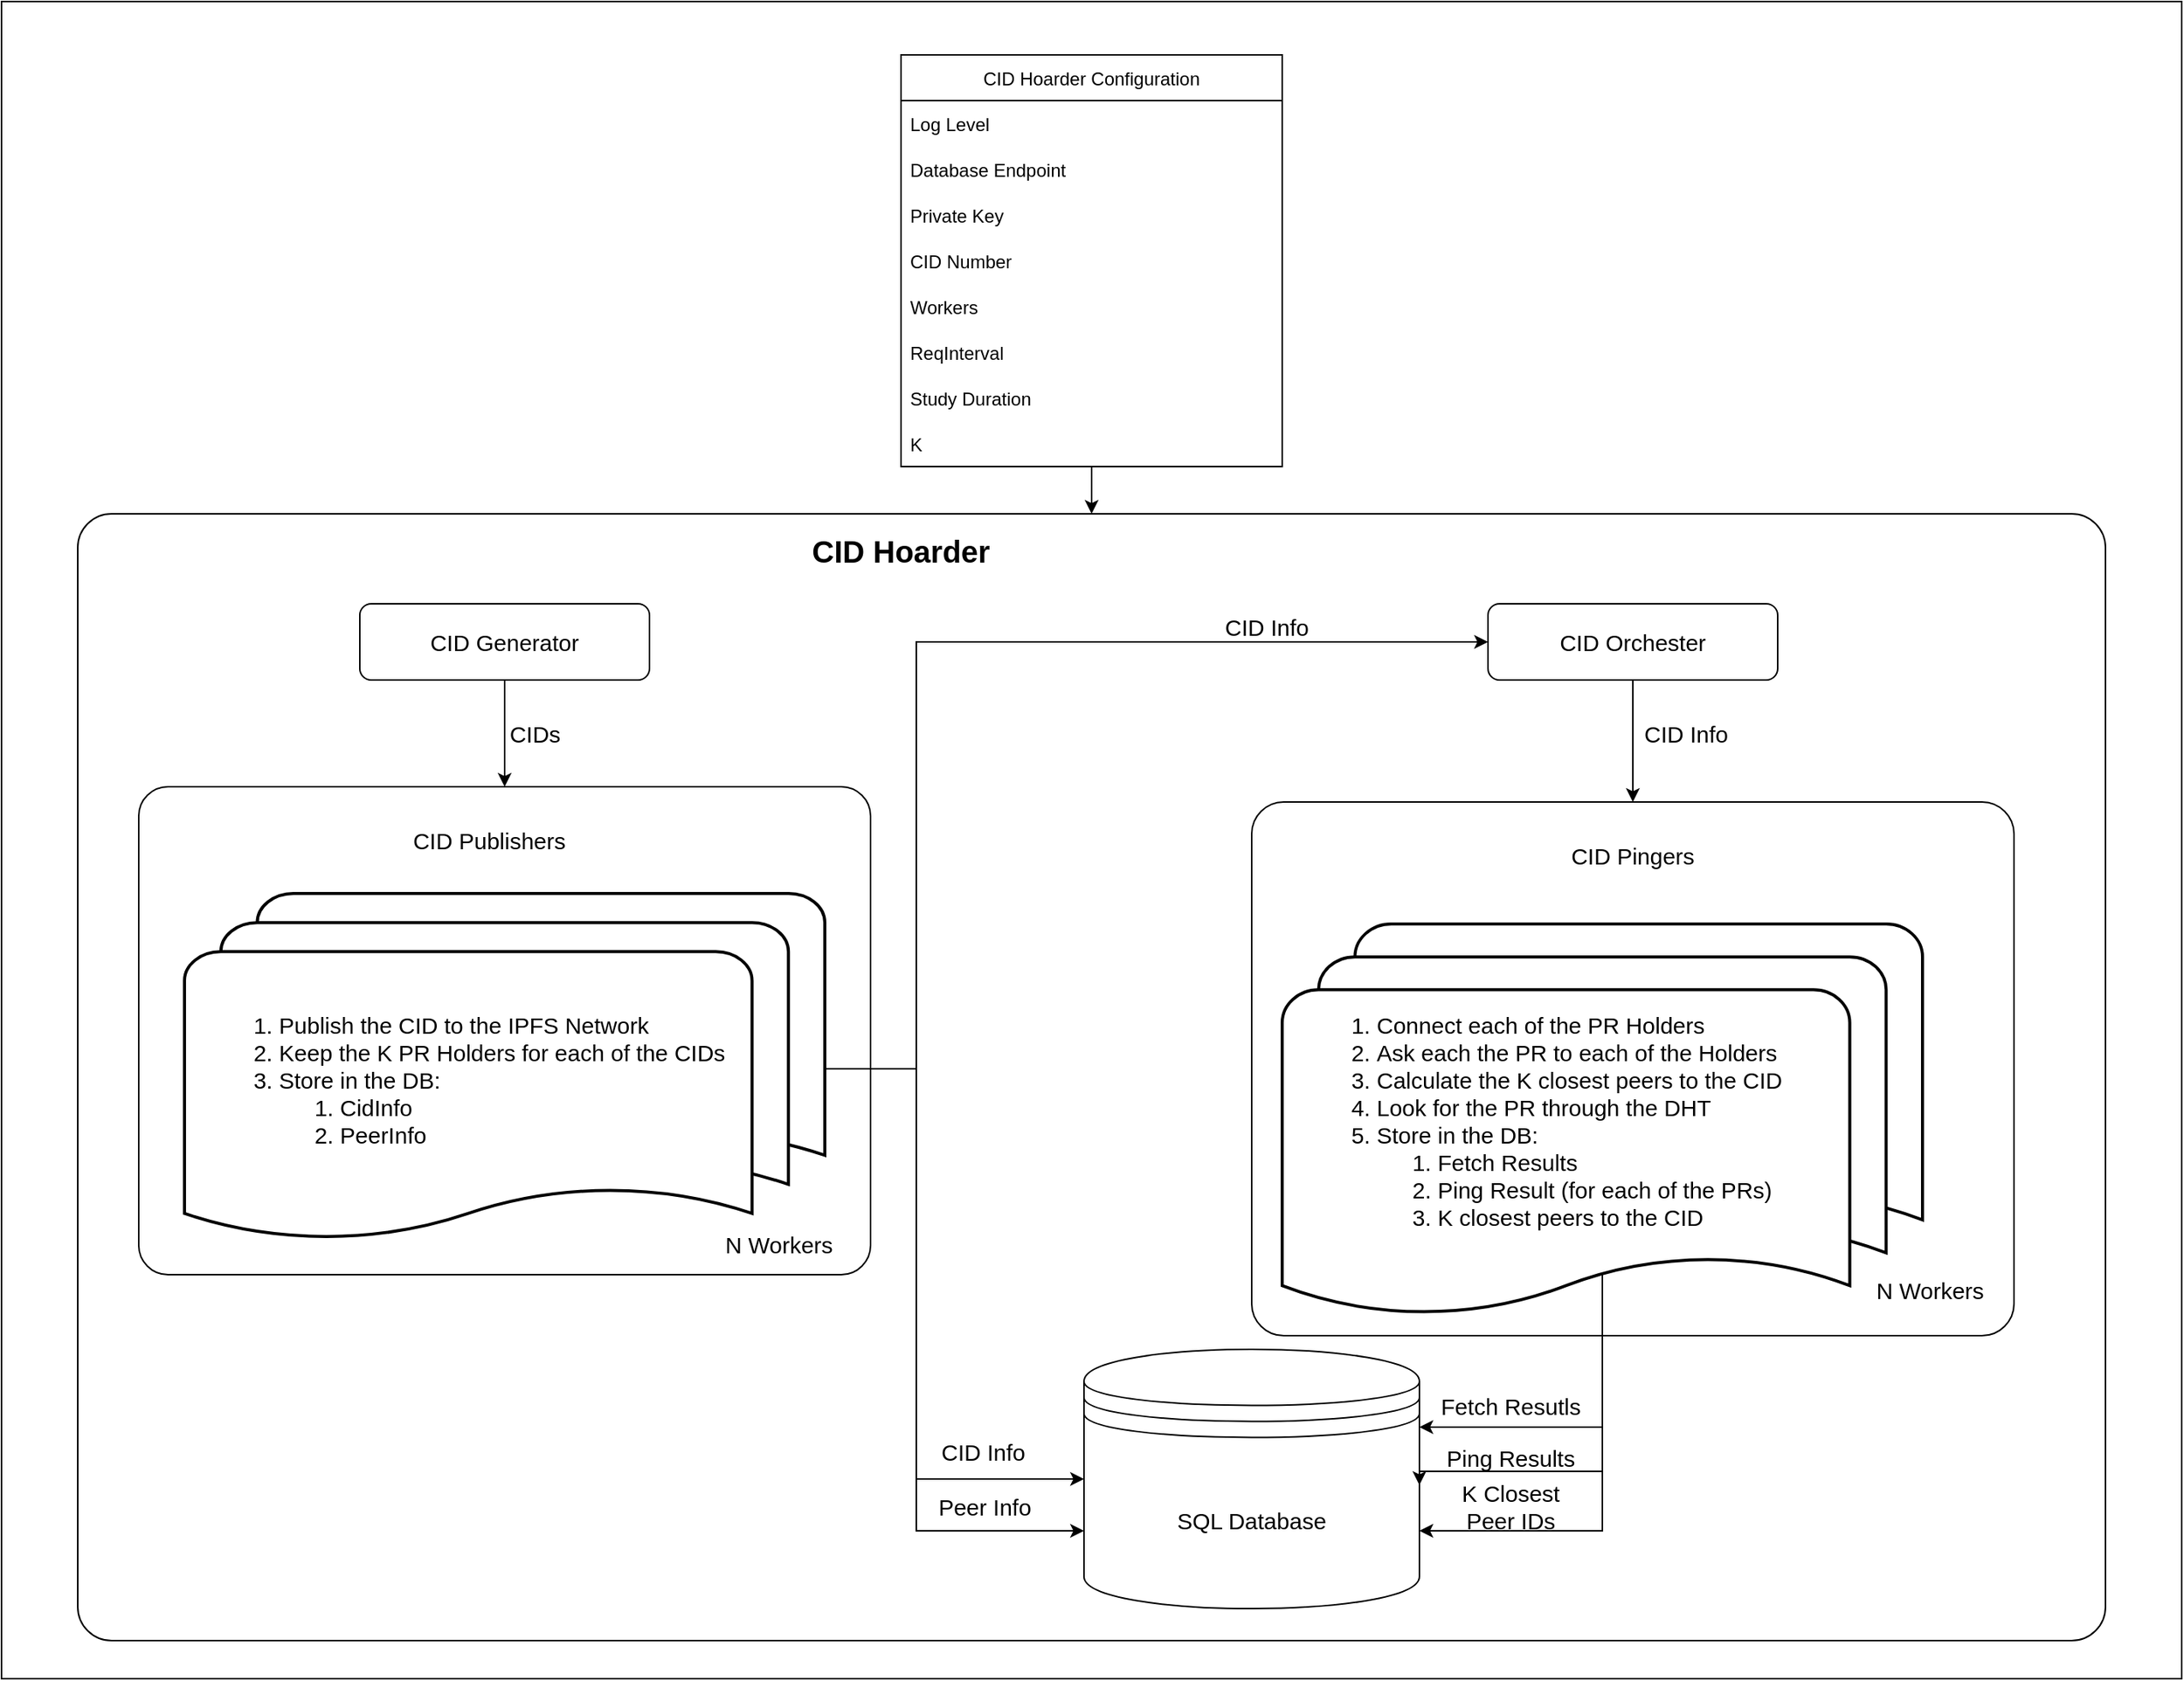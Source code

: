 <mxfile version="18.1.2" type="device"><diagram id="UzQH-I89OI5ZSE1fFax8" name="Page-1"><mxGraphModel dx="1970" dy="1268" grid="1" gridSize="10" guides="1" tooltips="1" connect="1" arrows="1" fold="1" page="1" pageScale="1" pageWidth="827" pageHeight="1169" math="0" shadow="0"><root><mxCell id="0"/><mxCell id="1" parent="0"/><mxCell id="PtPwdIVIaTpN9WteHil2-58" value="" style="rounded=0;whiteSpace=wrap;html=1;" vertex="1" parent="1"><mxGeometry x="120" y="30" width="1430" height="1100" as="geometry"/></mxCell><mxCell id="PtPwdIVIaTpN9WteHil2-7" value="" style="rounded=1;whiteSpace=wrap;html=1;arcSize=3;" vertex="1" parent="1"><mxGeometry x="170" y="366" width="1330" height="739" as="geometry"/></mxCell><mxCell id="PtPwdIVIaTpN9WteHil2-8" value="" style="edgeStyle=orthogonalEdgeStyle;rounded=0;orthogonalLoop=1;jettySize=auto;html=1;" edge="1" parent="1" source="PtPwdIVIaTpN9WteHil2-3" target="PtPwdIVIaTpN9WteHil2-7"><mxGeometry relative="1" as="geometry"/></mxCell><mxCell id="PtPwdIVIaTpN9WteHil2-3" value="CID Hoarder Configuration" style="swimlane;fontStyle=0;childLayout=stackLayout;horizontal=1;startSize=30;horizontalStack=0;resizeParent=1;resizeParentMax=0;resizeLast=0;collapsible=1;marginBottom=0;" vertex="1" parent="1"><mxGeometry x="710" y="65" width="250" height="270" as="geometry"/></mxCell><mxCell id="PtPwdIVIaTpN9WteHil2-4" value="Log Level" style="text;strokeColor=none;fillColor=none;align=left;verticalAlign=middle;spacingLeft=4;spacingRight=4;overflow=hidden;points=[[0,0.5],[1,0.5]];portConstraint=eastwest;rotatable=0;" vertex="1" parent="PtPwdIVIaTpN9WteHil2-3"><mxGeometry y="30" width="250" height="30" as="geometry"/></mxCell><mxCell id="PtPwdIVIaTpN9WteHil2-5" value="Database Endpoint" style="text;strokeColor=none;fillColor=none;align=left;verticalAlign=middle;spacingLeft=4;spacingRight=4;overflow=hidden;points=[[0,0.5],[1,0.5]];portConstraint=eastwest;rotatable=0;" vertex="1" parent="PtPwdIVIaTpN9WteHil2-3"><mxGeometry y="60" width="250" height="30" as="geometry"/></mxCell><mxCell id="PtPwdIVIaTpN9WteHil2-6" value="Private Key" style="text;strokeColor=none;fillColor=none;align=left;verticalAlign=middle;spacingLeft=4;spacingRight=4;overflow=hidden;points=[[0,0.5],[1,0.5]];portConstraint=eastwest;rotatable=0;" vertex="1" parent="PtPwdIVIaTpN9WteHil2-3"><mxGeometry y="90" width="250" height="30" as="geometry"/></mxCell><mxCell id="PtPwdIVIaTpN9WteHil2-9" value="CID Number" style="text;strokeColor=none;fillColor=none;align=left;verticalAlign=middle;spacingLeft=4;spacingRight=4;overflow=hidden;points=[[0,0.5],[1,0.5]];portConstraint=eastwest;rotatable=0;" vertex="1" parent="PtPwdIVIaTpN9WteHil2-3"><mxGeometry y="120" width="250" height="30" as="geometry"/></mxCell><mxCell id="PtPwdIVIaTpN9WteHil2-10" value="Workers" style="text;strokeColor=none;fillColor=none;align=left;verticalAlign=middle;spacingLeft=4;spacingRight=4;overflow=hidden;points=[[0,0.5],[1,0.5]];portConstraint=eastwest;rotatable=0;" vertex="1" parent="PtPwdIVIaTpN9WteHil2-3"><mxGeometry y="150" width="250" height="30" as="geometry"/></mxCell><mxCell id="PtPwdIVIaTpN9WteHil2-12" value="ReqInterval" style="text;strokeColor=none;fillColor=none;align=left;verticalAlign=middle;spacingLeft=4;spacingRight=4;overflow=hidden;points=[[0,0.5],[1,0.5]];portConstraint=eastwest;rotatable=0;" vertex="1" parent="PtPwdIVIaTpN9WteHil2-3"><mxGeometry y="180" width="250" height="30" as="geometry"/></mxCell><mxCell id="PtPwdIVIaTpN9WteHil2-13" value="Study Duration" style="text;strokeColor=none;fillColor=none;align=left;verticalAlign=middle;spacingLeft=4;spacingRight=4;overflow=hidden;points=[[0,0.5],[1,0.5]];portConstraint=eastwest;rotatable=0;" vertex="1" parent="PtPwdIVIaTpN9WteHil2-3"><mxGeometry y="210" width="250" height="30" as="geometry"/></mxCell><mxCell id="PtPwdIVIaTpN9WteHil2-11" value="K " style="text;strokeColor=none;fillColor=none;align=left;verticalAlign=middle;spacingLeft=4;spacingRight=4;overflow=hidden;points=[[0,0.5],[1,0.5]];portConstraint=eastwest;rotatable=0;" vertex="1" parent="PtPwdIVIaTpN9WteHil2-3"><mxGeometry y="240" width="250" height="30" as="geometry"/></mxCell><mxCell id="PtPwdIVIaTpN9WteHil2-16" value="&lt;b style=&quot;font-size: 20px;&quot;&gt;&lt;font style=&quot;font-size: 20px;&quot;&gt;CID Hoarder&lt;/font&gt;&lt;br&gt;&lt;/b&gt;" style="text;html=1;strokeColor=none;fillColor=none;align=center;verticalAlign=middle;whiteSpace=wrap;rounded=0;" vertex="1" parent="1"><mxGeometry x="610" y="375" width="200" height="30" as="geometry"/></mxCell><mxCell id="PtPwdIVIaTpN9WteHil2-18" style="edgeStyle=orthogonalEdgeStyle;rounded=0;orthogonalLoop=1;jettySize=auto;html=1;exitX=0.5;exitY=1;exitDx=0;exitDy=0;fontSize=15;" edge="1" parent="1"><mxGeometry relative="1" as="geometry"><mxPoint x="415" y="485" as="sourcePoint"/><mxPoint x="415" y="485" as="targetPoint"/></mxGeometry></mxCell><mxCell id="PtPwdIVIaTpN9WteHil2-21" value="" style="rounded=1;whiteSpace=wrap;html=1;arcSize=6;" vertex="1" parent="1"><mxGeometry x="210" y="545" width="480" height="320" as="geometry"/></mxCell><mxCell id="PtPwdIVIaTpN9WteHil2-22" value="CID Publishers" style="text;html=1;strokeColor=none;fillColor=none;align=center;verticalAlign=middle;whiteSpace=wrap;rounded=0;fontSize=15;" vertex="1" parent="1"><mxGeometry x="385" y="565" width="110" height="30" as="geometry"/></mxCell><mxCell id="PtPwdIVIaTpN9WteHil2-36" style="edgeStyle=orthogonalEdgeStyle;rounded=0;orthogonalLoop=1;jettySize=auto;html=1;exitX=1;exitY=0.5;exitDx=0;exitDy=0;exitPerimeter=0;entryX=0;entryY=0.5;entryDx=0;entryDy=0;fontSize=15;" edge="1" parent="1" source="PtPwdIVIaTpN9WteHil2-23" target="PtPwdIVIaTpN9WteHil2-29"><mxGeometry relative="1" as="geometry"><mxPoint x="660" y="605" as="sourcePoint"/><Array as="points"><mxPoint x="720" y="730"/><mxPoint x="720" y="999"/></Array></mxGeometry></mxCell><mxCell id="PtPwdIVIaTpN9WteHil2-37" style="edgeStyle=orthogonalEdgeStyle;rounded=0;orthogonalLoop=1;jettySize=auto;html=1;entryX=0;entryY=0.7;entryDx=0;entryDy=0;fontSize=15;exitX=1;exitY=0.5;exitDx=0;exitDy=0;exitPerimeter=0;" edge="1" parent="1" source="PtPwdIVIaTpN9WteHil2-23" target="PtPwdIVIaTpN9WteHil2-29"><mxGeometry relative="1" as="geometry"><mxPoint x="660" y="605" as="sourcePoint"/><Array as="points"><mxPoint x="720" y="730"/><mxPoint x="720" y="1033"/></Array></mxGeometry></mxCell><mxCell id="PtPwdIVIaTpN9WteHil2-45" style="edgeStyle=orthogonalEdgeStyle;rounded=0;orthogonalLoop=1;jettySize=auto;html=1;entryX=0;entryY=0.5;entryDx=0;entryDy=0;fontSize=15;" edge="1" parent="1" source="PtPwdIVIaTpN9WteHil2-23" target="PtPwdIVIaTpN9WteHil2-32"><mxGeometry relative="1" as="geometry"><Array as="points"><mxPoint x="720" y="730"/><mxPoint x="720" y="450"/></Array></mxGeometry></mxCell><mxCell id="PtPwdIVIaTpN9WteHil2-23" value="" style="strokeWidth=2;html=1;shape=mxgraph.flowchart.multi-document;whiteSpace=wrap;fontSize=15;" vertex="1" parent="1"><mxGeometry x="240" y="615" width="420" height="230" as="geometry"/></mxCell><mxCell id="PtPwdIVIaTpN9WteHil2-24" value="N Workers" style="text;html=1;strokeColor=none;fillColor=none;align=center;verticalAlign=middle;whiteSpace=wrap;rounded=0;fontSize=15;" vertex="1" parent="1"><mxGeometry x="580" y="825" width="100" height="40" as="geometry"/></mxCell><mxCell id="PtPwdIVIaTpN9WteHil2-26" style="edgeStyle=orthogonalEdgeStyle;rounded=0;orthogonalLoop=1;jettySize=auto;html=1;fontSize=15;" edge="1" parent="1" source="PtPwdIVIaTpN9WteHil2-25" target="PtPwdIVIaTpN9WteHil2-21"><mxGeometry relative="1" as="geometry"/></mxCell><mxCell id="PtPwdIVIaTpN9WteHil2-25" value="&lt;font style=&quot;font-size: 15px;&quot;&gt;CID Generator&lt;/font&gt;" style="rounded=1;whiteSpace=wrap;html=1;" vertex="1" parent="1"><mxGeometry x="355" y="425" width="190" height="50" as="geometry"/></mxCell><mxCell id="PtPwdIVIaTpN9WteHil2-27" value="CIDs" style="text;html=1;strokeColor=none;fillColor=none;align=center;verticalAlign=middle;whiteSpace=wrap;rounded=0;fontSize=15;" vertex="1" parent="1"><mxGeometry x="440" y="495" width="60" height="30" as="geometry"/></mxCell><mxCell id="PtPwdIVIaTpN9WteHil2-29" value="SQL Database" style="shape=datastore;whiteSpace=wrap;html=1;fontSize=15;" vertex="1" parent="1"><mxGeometry x="830" y="914" width="220" height="170" as="geometry"/></mxCell><mxCell id="PtPwdIVIaTpN9WteHil2-44" style="edgeStyle=orthogonalEdgeStyle;rounded=0;orthogonalLoop=1;jettySize=auto;html=1;fontSize=15;" edge="1" parent="1" source="PtPwdIVIaTpN9WteHil2-32" target="PtPwdIVIaTpN9WteHil2-40"><mxGeometry relative="1" as="geometry"/></mxCell><mxCell id="PtPwdIVIaTpN9WteHil2-32" value="&lt;font style=&quot;font-size: 15px;&quot;&gt;CID Orchester&lt;br&gt;&lt;/font&gt;" style="rounded=1;whiteSpace=wrap;html=1;" vertex="1" parent="1"><mxGeometry x="1095" y="425" width="190" height="50" as="geometry"/></mxCell><mxCell id="PtPwdIVIaTpN9WteHil2-38" value="CID Info" style="text;html=1;strokeColor=none;fillColor=none;align=center;verticalAlign=middle;whiteSpace=wrap;rounded=0;fontSize=15;" vertex="1" parent="1"><mxGeometry x="734" y="966" width="60" height="30" as="geometry"/></mxCell><mxCell id="PtPwdIVIaTpN9WteHil2-39" value="Peer Info" style="text;html=1;strokeColor=none;fillColor=none;align=center;verticalAlign=middle;whiteSpace=wrap;rounded=0;fontSize=15;" vertex="1" parent="1"><mxGeometry x="730" y="1002" width="70" height="30" as="geometry"/></mxCell><mxCell id="PtPwdIVIaTpN9WteHil2-40" value="" style="rounded=1;whiteSpace=wrap;html=1;arcSize=6;" vertex="1" parent="1"><mxGeometry x="940" y="555" width="500" height="350" as="geometry"/></mxCell><mxCell id="PtPwdIVIaTpN9WteHil2-50" style="edgeStyle=orthogonalEdgeStyle;rounded=0;orthogonalLoop=1;jettySize=auto;html=1;exitX=0.5;exitY=0.88;exitDx=0;exitDy=0;exitPerimeter=0;entryX=1;entryY=0.3;entryDx=0;entryDy=0;fontSize=15;" edge="1" parent="1" source="PtPwdIVIaTpN9WteHil2-41" target="PtPwdIVIaTpN9WteHil2-29"><mxGeometry relative="1" as="geometry"/></mxCell><mxCell id="PtPwdIVIaTpN9WteHil2-41" value="" style="strokeWidth=2;html=1;shape=mxgraph.flowchart.multi-document;whiteSpace=wrap;fontSize=15;" vertex="1" parent="1"><mxGeometry x="960" y="635" width="420" height="260" as="geometry"/></mxCell><mxCell id="PtPwdIVIaTpN9WteHil2-42" value="N Workers" style="text;html=1;strokeColor=none;fillColor=none;align=center;verticalAlign=middle;whiteSpace=wrap;rounded=0;fontSize=15;" vertex="1" parent="1"><mxGeometry x="1330" y="855" width="110" height="40" as="geometry"/></mxCell><mxCell id="PtPwdIVIaTpN9WteHil2-43" value="CID Pingers" style="text;html=1;strokeColor=none;fillColor=none;align=center;verticalAlign=middle;whiteSpace=wrap;rounded=0;fontSize=15;" vertex="1" parent="1"><mxGeometry x="1135" y="575" width="110" height="30" as="geometry"/></mxCell><mxCell id="PtPwdIVIaTpN9WteHil2-46" value="CID Info" style="text;html=1;strokeColor=none;fillColor=none;align=center;verticalAlign=middle;whiteSpace=wrap;rounded=0;fontSize=15;" vertex="1" parent="1"><mxGeometry x="920" y="425" width="60" height="30" as="geometry"/></mxCell><mxCell id="PtPwdIVIaTpN9WteHil2-47" value="CID Info" style="text;html=1;strokeColor=none;fillColor=none;align=center;verticalAlign=middle;whiteSpace=wrap;rounded=0;fontSize=15;" vertex="1" parent="1"><mxGeometry x="1195" y="495" width="60" height="30" as="geometry"/></mxCell><mxCell id="PtPwdIVIaTpN9WteHil2-31" value="&lt;ol&gt;&lt;li&gt;Publish the CID to the IPFS Network&lt;br&gt;&lt;/li&gt;&lt;li&gt;Keep the K PR Holders for each of the CIDs&lt;br&gt;&lt;/li&gt;&lt;li&gt;Store in the DB:&lt;/li&gt;&lt;ol&gt;&lt;li&gt;CidInfo&lt;/li&gt;&lt;li&gt;PeerInfo&lt;br&gt;&lt;/li&gt;&lt;/ol&gt;&lt;/ol&gt;&lt;div&gt;&lt;br&gt;&lt;/div&gt;" style="text;strokeColor=none;fillColor=none;html=1;whiteSpace=wrap;verticalAlign=middle;overflow=hidden;fontSize=15;" vertex="1" parent="1"><mxGeometry x="260" y="675" width="340" height="140" as="geometry"/></mxCell><mxCell id="PtPwdIVIaTpN9WteHil2-49" value="&lt;ol&gt;&lt;li&gt;Connect each of the PR Holders&lt;br&gt;&lt;/li&gt;&lt;li&gt;Ask each the PR to each of the Holders&lt;br&gt;&lt;/li&gt;&lt;li&gt;Calculate the K closest peers to the CID&lt;/li&gt;&lt;li&gt;Look for the PR through the DHT&lt;br&gt;&lt;/li&gt;&lt;li&gt;Store in the DB:&lt;/li&gt;&lt;ol&gt;&lt;li&gt;Fetch Results&lt;br&gt;&lt;/li&gt;&lt;li&gt;Ping Result (for each of the PRs)&lt;/li&gt;&lt;li&gt;K closest peers to the CID &lt;br&gt;&lt;/li&gt;&lt;/ol&gt;&lt;/ol&gt;&lt;div&gt;&lt;br&gt;&lt;/div&gt;" style="text;strokeColor=none;fillColor=none;html=1;whiteSpace=wrap;verticalAlign=middle;overflow=hidden;fontSize=15;" vertex="1" parent="1"><mxGeometry x="980" y="675" width="320" height="180" as="geometry"/></mxCell><mxCell id="PtPwdIVIaTpN9WteHil2-51" style="edgeStyle=orthogonalEdgeStyle;rounded=0;orthogonalLoop=1;jettySize=auto;html=1;entryX=1;entryY=0.5;entryDx=0;entryDy=0;fontSize=15;" edge="1" parent="1"><mxGeometry relative="1" as="geometry"><mxPoint x="1170" y="865" as="sourcePoint"/><mxPoint x="1050" y="1003" as="targetPoint"/><Array as="points"><mxPoint x="1170" y="994"/><mxPoint x="1050" y="994"/></Array></mxGeometry></mxCell><mxCell id="PtPwdIVIaTpN9WteHil2-52" style="edgeStyle=orthogonalEdgeStyle;rounded=0;orthogonalLoop=1;jettySize=auto;html=1;entryX=1;entryY=0.7;entryDx=0;entryDy=0;fontSize=15;" edge="1" parent="1" target="PtPwdIVIaTpN9WteHil2-29"><mxGeometry relative="1" as="geometry"><mxPoint x="1170" y="865" as="sourcePoint"/><mxPoint x="1120" y="1009" as="targetPoint"/><Array as="points"><mxPoint x="1170" y="1033"/></Array></mxGeometry></mxCell><mxCell id="PtPwdIVIaTpN9WteHil2-54" value="Fetch Resutls" style="text;html=1;strokeColor=none;fillColor=none;align=center;verticalAlign=middle;whiteSpace=wrap;rounded=0;fontSize=15;" vertex="1" parent="1"><mxGeometry x="1060" y="936" width="100" height="30" as="geometry"/></mxCell><mxCell id="PtPwdIVIaTpN9WteHil2-55" value="Ping Results" style="text;html=1;strokeColor=none;fillColor=none;align=center;verticalAlign=middle;whiteSpace=wrap;rounded=0;fontSize=15;" vertex="1" parent="1"><mxGeometry x="1060" y="970" width="100" height="30" as="geometry"/></mxCell><mxCell id="PtPwdIVIaTpN9WteHil2-56" value="K Closest Peer IDs" style="text;html=1;strokeColor=none;fillColor=none;align=center;verticalAlign=middle;whiteSpace=wrap;rounded=0;fontSize=15;" vertex="1" parent="1"><mxGeometry x="1060" y="1002" width="100" height="30" as="geometry"/></mxCell></root></mxGraphModel></diagram></mxfile>